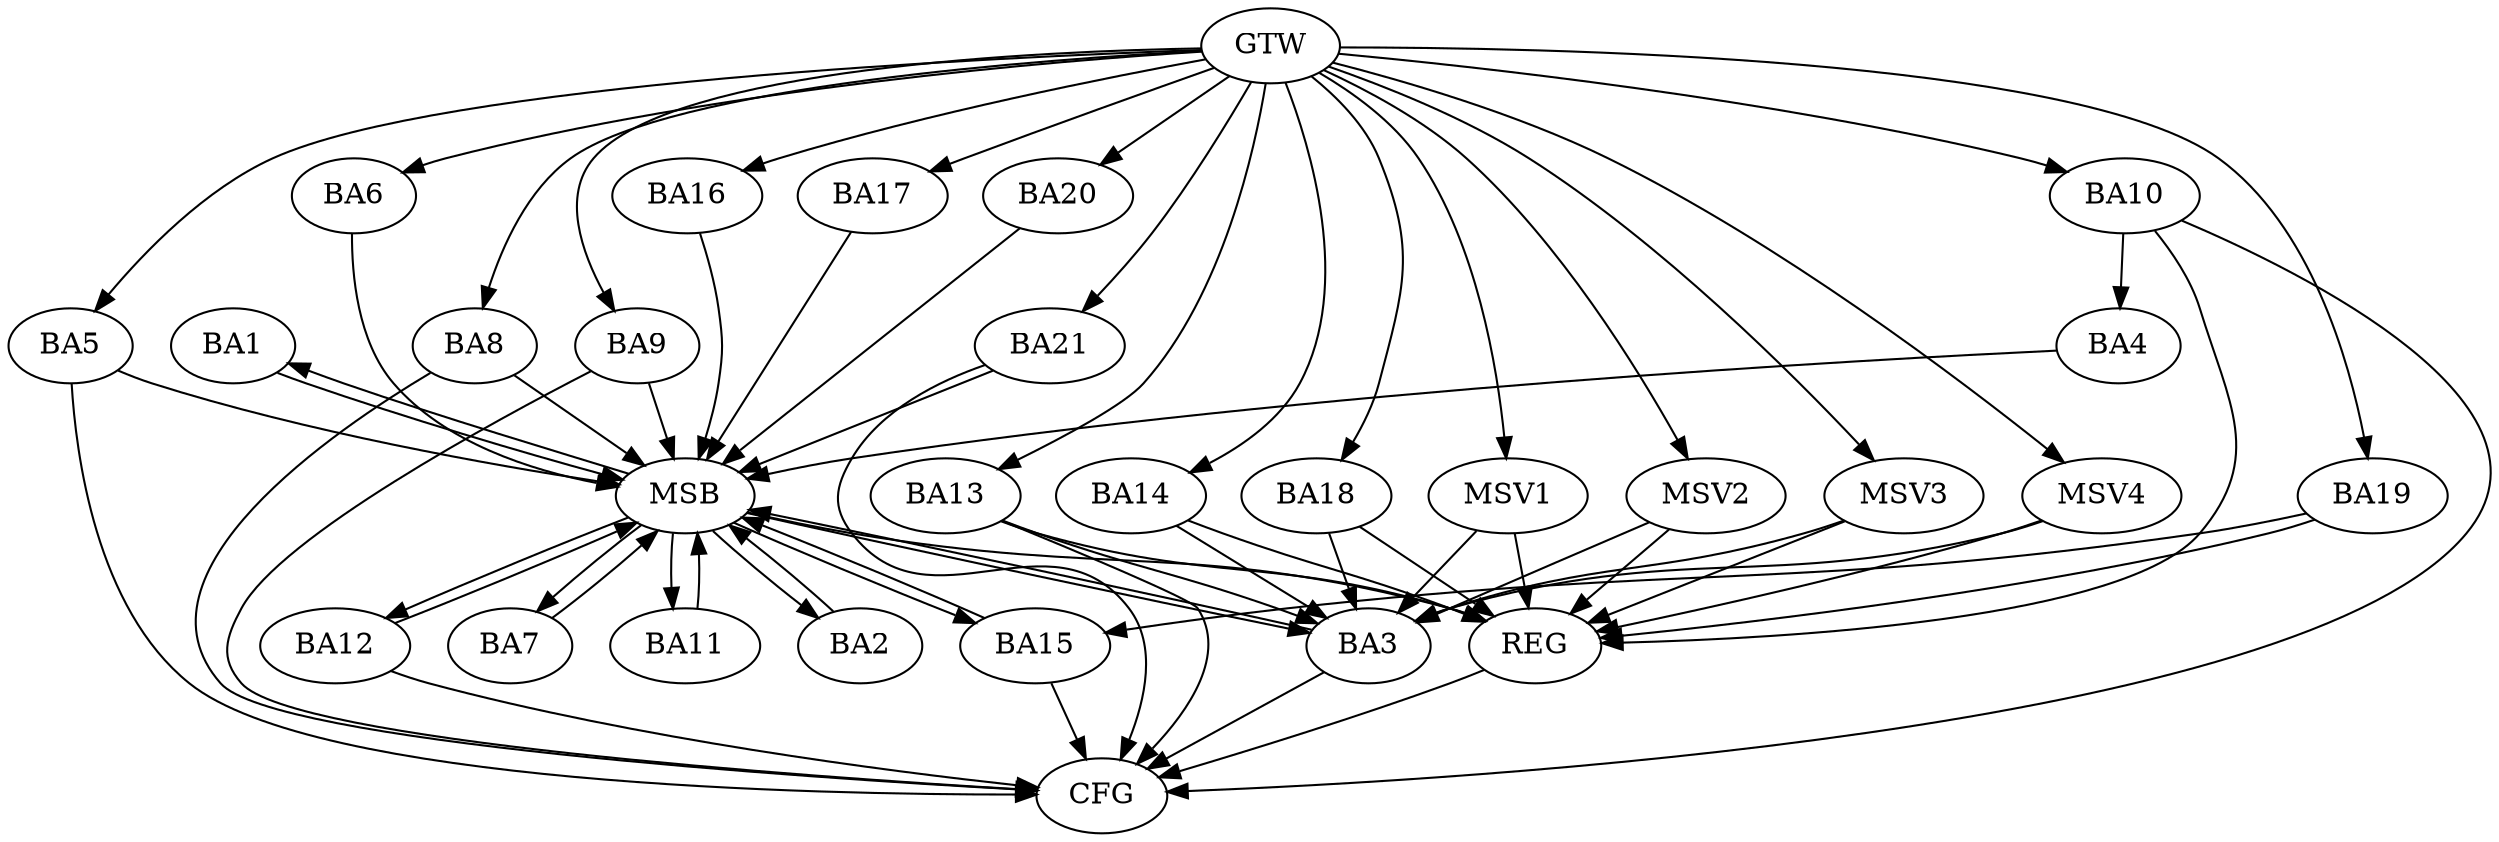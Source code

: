 strict digraph G {
  BA1 [ label="BA1" ];
  BA2 [ label="BA2" ];
  BA3 [ label="BA3" ];
  BA4 [ label="BA4" ];
  BA5 [ label="BA5" ];
  BA6 [ label="BA6" ];
  BA7 [ label="BA7" ];
  BA8 [ label="BA8" ];
  BA9 [ label="BA9" ];
  BA10 [ label="BA10" ];
  BA11 [ label="BA11" ];
  BA12 [ label="BA12" ];
  BA13 [ label="BA13" ];
  BA14 [ label="BA14" ];
  BA15 [ label="BA15" ];
  BA16 [ label="BA16" ];
  BA17 [ label="BA17" ];
  BA18 [ label="BA18" ];
  BA19 [ label="BA19" ];
  BA20 [ label="BA20" ];
  BA21 [ label="BA21" ];
  GTW [ label="GTW" ];
  REG [ label="REG" ];
  MSB [ label="MSB" ];
  CFG [ label="CFG" ];
  MSV1 [ label="MSV1" ];
  MSV2 [ label="MSV2" ];
  MSV3 [ label="MSV3" ];
  MSV4 [ label="MSV4" ];
  BA10 -> BA4;
  BA13 -> BA3;
  BA14 -> BA3;
  BA18 -> BA3;
  BA19 -> BA15;
  GTW -> BA5;
  GTW -> BA6;
  GTW -> BA8;
  GTW -> BA9;
  GTW -> BA10;
  GTW -> BA13;
  GTW -> BA14;
  GTW -> BA16;
  GTW -> BA17;
  GTW -> BA18;
  GTW -> BA19;
  GTW -> BA20;
  GTW -> BA21;
  BA10 -> REG;
  BA13 -> REG;
  BA14 -> REG;
  BA18 -> REG;
  BA19 -> REG;
  BA1 -> MSB;
  MSB -> BA2;
  MSB -> REG;
  BA2 -> MSB;
  MSB -> BA1;
  BA3 -> MSB;
  BA4 -> MSB;
  BA5 -> MSB;
  MSB -> BA3;
  BA6 -> MSB;
  BA7 -> MSB;
  BA8 -> MSB;
  MSB -> BA7;
  BA9 -> MSB;
  BA11 -> MSB;
  BA12 -> MSB;
  BA15 -> MSB;
  MSB -> BA11;
  BA16 -> MSB;
  BA17 -> MSB;
  MSB -> BA15;
  BA20 -> MSB;
  MSB -> BA12;
  BA21 -> MSB;
  BA8 -> CFG;
  BA12 -> CFG;
  BA13 -> CFG;
  BA15 -> CFG;
  BA3 -> CFG;
  BA5 -> CFG;
  BA9 -> CFG;
  BA21 -> CFG;
  BA10 -> CFG;
  REG -> CFG;
  MSV1 -> BA3;
  GTW -> MSV1;
  MSV1 -> REG;
  MSV2 -> BA3;
  GTW -> MSV2;
  MSV2 -> REG;
  MSV3 -> BA3;
  GTW -> MSV3;
  MSV3 -> REG;
  MSV4 -> BA3;
  GTW -> MSV4;
  MSV4 -> REG;
}
